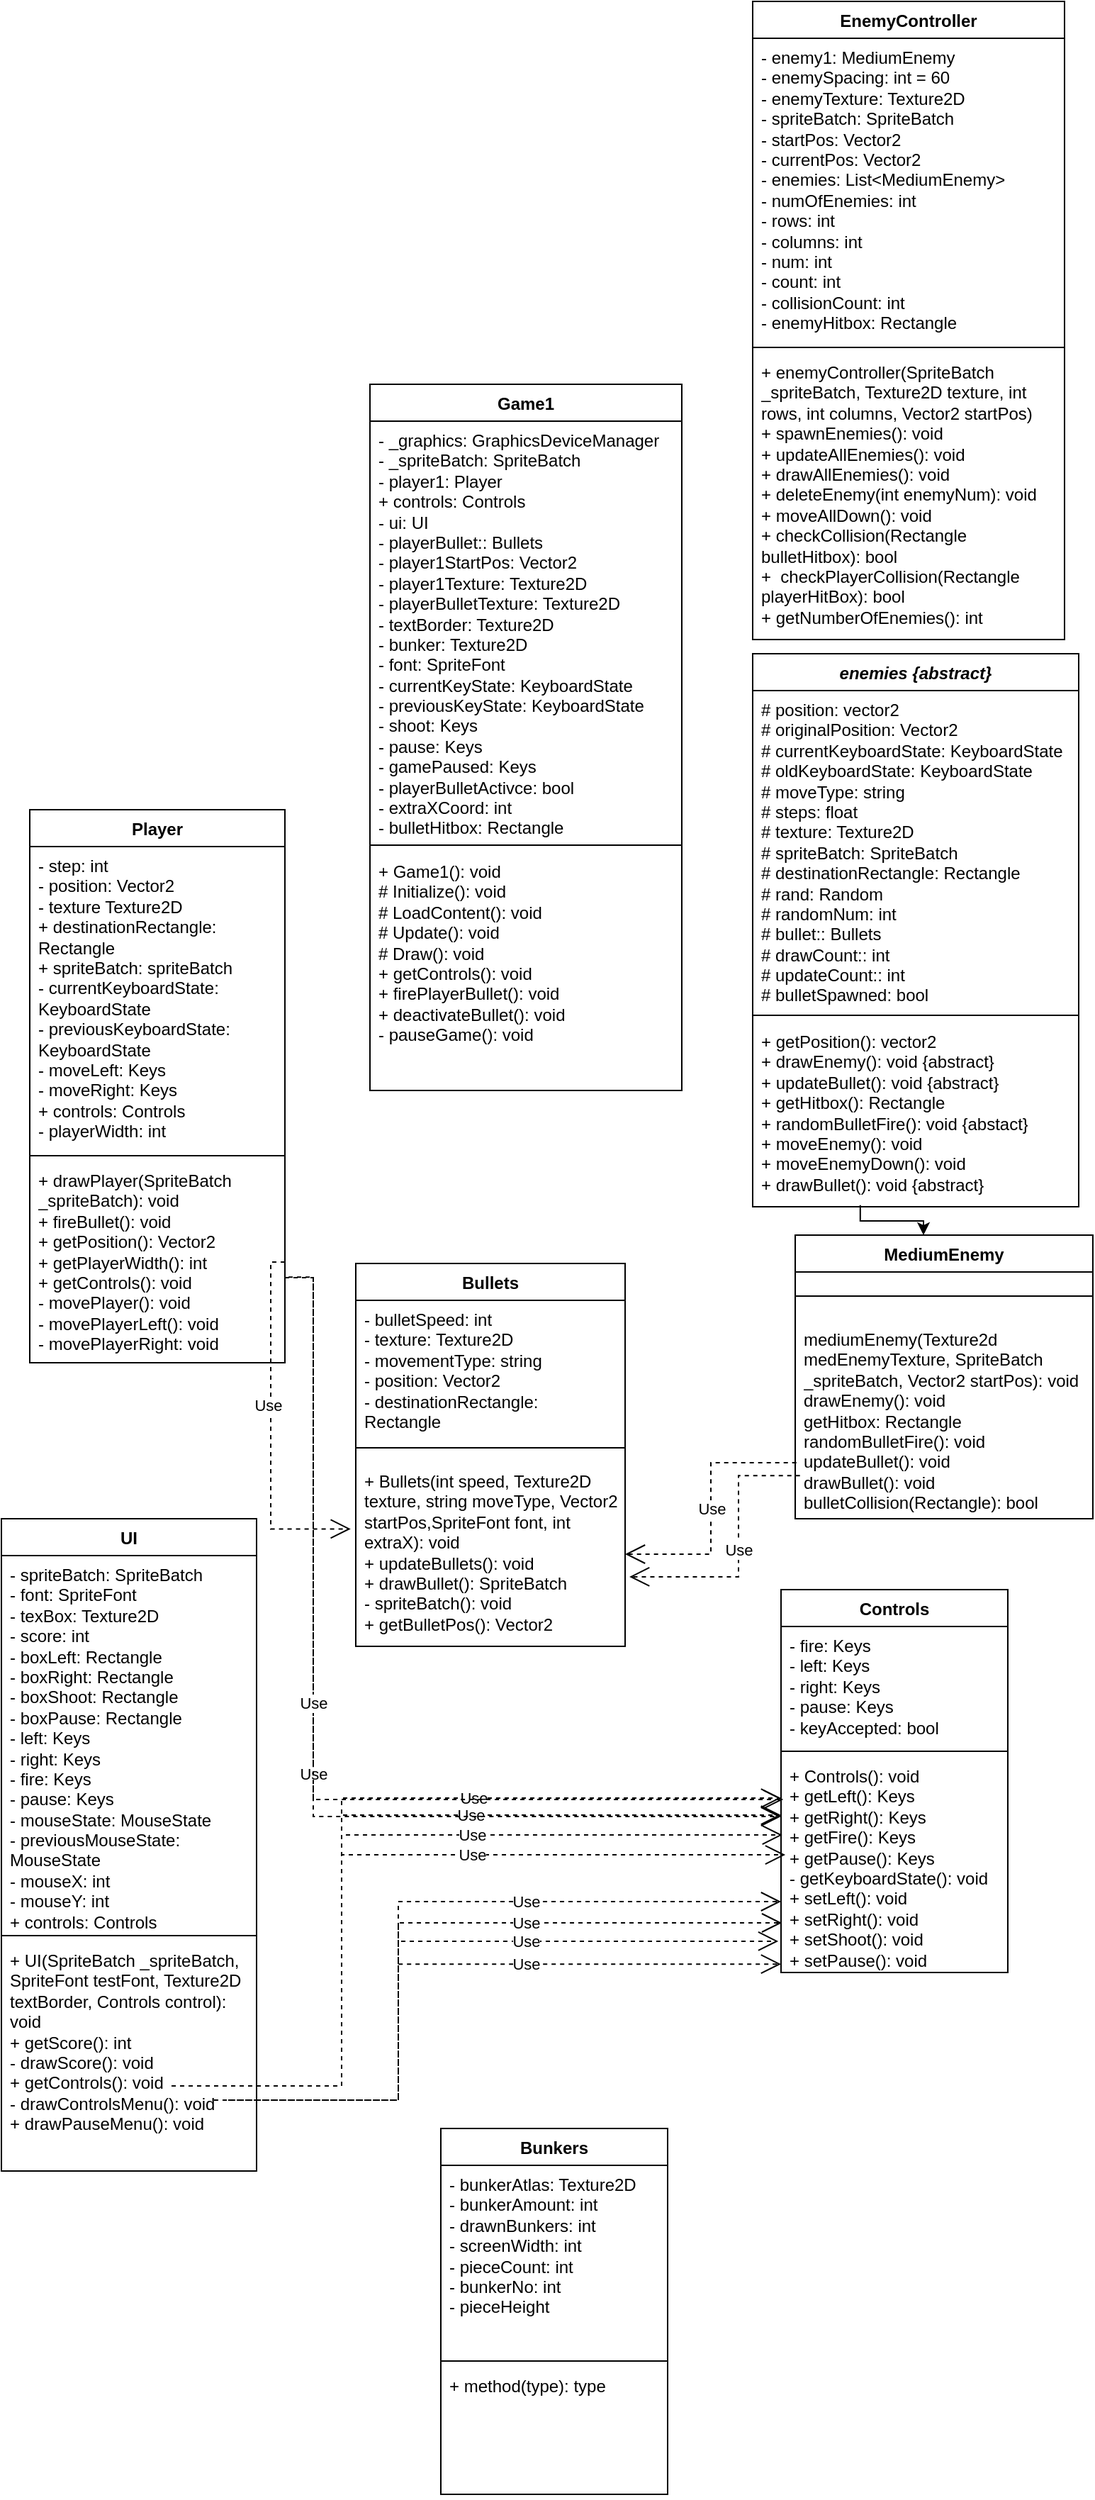 <mxfile version="24.8.4">
  <diagram name="Page-1" id="3UHZmM7Ke-vPty7Pjn6x">
    <mxGraphModel dx="862" dy="1491" grid="1" gridSize="10" guides="1" tooltips="1" connect="1" arrows="1" fold="1" page="1" pageScale="1" pageWidth="827" pageHeight="1169" math="0" shadow="0">
      <root>
        <mxCell id="0" />
        <mxCell id="1" parent="0" />
        <mxCell id="aG3-FBEn-xcIMeHSPdLN-6" value="" style="endArrow=classic;html=1;rounded=0;exitX=0.33;exitY=0.991;exitDx=0;exitDy=0;exitPerimeter=0;entryX=0.431;entryY=0;entryDx=0;entryDy=0;entryPerimeter=0;edgeStyle=orthogonalEdgeStyle;" parent="1" source="aG3-FBEn-xcIMeHSPdLN-17" target="aG3-FBEn-xcIMeHSPdLN-2" edge="1">
          <mxGeometry width="50" height="50" relative="1" as="geometry">
            <mxPoint x="530" y="270" as="sourcePoint" />
            <mxPoint x="570" y="200" as="targetPoint" />
            <Array as="points">
              <mxPoint x="626" y="280" />
              <mxPoint x="671" y="280" />
            </Array>
          </mxGeometry>
        </mxCell>
        <mxCell id="aG3-FBEn-xcIMeHSPdLN-2" value="MediumEnemy" style="swimlane;fontStyle=1;align=center;verticalAlign=top;childLayout=stackLayout;horizontal=1;startSize=26;horizontalStack=0;resizeParent=1;resizeParentMax=0;resizeLast=0;collapsible=1;marginBottom=0;whiteSpace=wrap;html=1;" parent="1" vertex="1">
          <mxGeometry x="580" y="290" width="210" height="200" as="geometry" />
        </mxCell>
        <mxCell id="aG3-FBEn-xcIMeHSPdLN-4" value="" style="line;strokeWidth=1;fillColor=none;align=left;verticalAlign=middle;spacingTop=-1;spacingLeft=3;spacingRight=3;rotatable=0;labelPosition=right;points=[];portConstraint=eastwest;strokeColor=inherit;" parent="aG3-FBEn-xcIMeHSPdLN-2" vertex="1">
          <mxGeometry y="26" width="210" height="34" as="geometry" />
        </mxCell>
        <mxCell id="aG3-FBEn-xcIMeHSPdLN-5" value="&lt;div&gt;mediumEnemy(Texture2d medEnemyTexture, SpriteBatch _spriteBatch, Vector2 startPos): void&lt;br&gt;&lt;/div&gt;&lt;div&gt;drawEnemy(): void&lt;/div&gt;&lt;div&gt;getHitbox: Rectangle&lt;/div&gt;&lt;div&gt;randomBulletFire(): void&lt;/div&gt;&lt;div&gt;updateBullet(): void&lt;/div&gt;&lt;div&gt;drawBullet(): void&lt;/div&gt;&lt;div&gt;bulletCollision(Rectangle): bool&lt;br&gt;&lt;/div&gt;" style="text;strokeColor=none;fillColor=none;align=left;verticalAlign=top;spacingLeft=4;spacingRight=4;overflow=hidden;rotatable=0;points=[[0,0.5],[1,0.5]];portConstraint=eastwest;whiteSpace=wrap;html=1;" parent="aG3-FBEn-xcIMeHSPdLN-2" vertex="1">
          <mxGeometry y="60" width="210" height="140" as="geometry" />
        </mxCell>
        <mxCell id="aG3-FBEn-xcIMeHSPdLN-14" value="&lt;i&gt;enemies {abstract}&lt;/i&gt;" style="swimlane;fontStyle=1;align=center;verticalAlign=top;childLayout=stackLayout;horizontal=1;startSize=26;horizontalStack=0;resizeParent=1;resizeParentMax=0;resizeLast=0;collapsible=1;marginBottom=0;whiteSpace=wrap;html=1;" parent="1" vertex="1">
          <mxGeometry x="550" y="-120" width="230" height="390" as="geometry" />
        </mxCell>
        <mxCell id="aG3-FBEn-xcIMeHSPdLN-15" value="&lt;div&gt;# position: vector2&lt;/div&gt;&lt;div&gt;# originalPosition: Vector2&lt;/div&gt;&lt;div&gt;# currentKeyboardState: KeyboardState&lt;br&gt;&lt;/div&gt;&lt;div&gt;# oldKeyboardState: KeyboardState&lt;/div&gt;&lt;div&gt;# moveType: string&lt;/div&gt;&lt;div&gt;# steps: float&lt;/div&gt;&lt;div&gt;# texture: Texture2D&lt;/div&gt;&lt;div&gt;# spriteBatch: SpriteBatch&lt;/div&gt;&lt;div&gt;# destinationRectangle: Rectangle&lt;/div&gt;&lt;div&gt;# rand: Random&lt;/div&gt;&lt;div&gt;# randomNum: int&lt;/div&gt;&lt;div&gt;# bullet:: Bullets&lt;/div&gt;&lt;div&gt;# drawCount:: int&lt;/div&gt;&lt;div&gt;# updateCount:: int&lt;/div&gt;&lt;div&gt;# bulletSpawned: bool&lt;br&gt;&lt;/div&gt;" style="text;strokeColor=none;fillColor=none;align=left;verticalAlign=top;spacingLeft=4;spacingRight=4;overflow=hidden;rotatable=0;points=[[0,0.5],[1,0.5]];portConstraint=eastwest;whiteSpace=wrap;html=1;" parent="aG3-FBEn-xcIMeHSPdLN-14" vertex="1">
          <mxGeometry y="26" width="230" height="224" as="geometry" />
        </mxCell>
        <mxCell id="aG3-FBEn-xcIMeHSPdLN-16" value="" style="line;strokeWidth=1;fillColor=none;align=left;verticalAlign=middle;spacingTop=-1;spacingLeft=3;spacingRight=3;rotatable=0;labelPosition=right;points=[];portConstraint=eastwest;strokeColor=inherit;" parent="aG3-FBEn-xcIMeHSPdLN-14" vertex="1">
          <mxGeometry y="250" width="230" height="10" as="geometry" />
        </mxCell>
        <mxCell id="aG3-FBEn-xcIMeHSPdLN-17" value="+ getPosition(): vector2&lt;div&gt;+ drawEnemy(): void {abstract}&lt;/div&gt;&lt;div&gt;+ updateBullet(): void {abstract}&lt;/div&gt;&lt;div&gt;+ getHitbox(): Rectangle&lt;/div&gt;&lt;div&gt;+ randomBulletFire(): void {abstact}&lt;br&gt;&lt;/div&gt;&lt;div&gt;+ moveEnemy(): void&lt;/div&gt;&lt;div&gt;+ moveEnemyDown(): void&lt;/div&gt;&lt;div&gt;+ drawBullet(): void {abstract}&lt;br&gt;&lt;/div&gt;" style="text;strokeColor=none;fillColor=none;align=left;verticalAlign=top;spacingLeft=4;spacingRight=4;overflow=hidden;rotatable=0;points=[[0,0.5],[1,0.5]];portConstraint=eastwest;whiteSpace=wrap;html=1;" parent="aG3-FBEn-xcIMeHSPdLN-14" vertex="1">
          <mxGeometry y="260" width="230" height="130" as="geometry" />
        </mxCell>
        <mxCell id="20v84tuSXwCvoqjZslGX-1" value="UI" style="swimlane;fontStyle=1;align=center;verticalAlign=top;childLayout=stackLayout;horizontal=1;startSize=26;horizontalStack=0;resizeParent=1;resizeParentMax=0;resizeLast=0;collapsible=1;marginBottom=0;whiteSpace=wrap;html=1;" parent="1" vertex="1">
          <mxGeometry x="20" y="490" width="180" height="460" as="geometry" />
        </mxCell>
        <mxCell id="20v84tuSXwCvoqjZslGX-2" value="&lt;div&gt;- spriteBatch: SpriteBatch&lt;/div&gt;&lt;div&gt;- font: SpriteFont&lt;br&gt;&lt;/div&gt;&lt;div&gt;- texBox: Texture2D&lt;br&gt;&lt;/div&gt;&lt;div&gt;- score: int&lt;/div&gt;&lt;div&gt;- boxLeft: Rectangle&lt;/div&gt;&lt;div&gt;- boxRight: Rectangle&lt;/div&gt;&lt;div&gt;- boxShoot: Rectangle&lt;/div&gt;&lt;div&gt;- boxPause: Rectangle&lt;/div&gt;&lt;div&gt;- left: Keys&lt;/div&gt;&lt;div&gt;- right: Keys&lt;/div&gt;&lt;div&gt;- fire: Keys&lt;/div&gt;&lt;div&gt;- pause: Keys&lt;/div&gt;&lt;div&gt;- mouseState: MouseState&lt;/div&gt;&lt;div&gt;- previousMouseState: MouseState&lt;/div&gt;&lt;div&gt;- mouseX: int&lt;/div&gt;&lt;div&gt;- mouseY: int&lt;/div&gt;&lt;div&gt;+ controls: Controls&lt;br&gt;&lt;/div&gt;" style="text;strokeColor=none;fillColor=none;align=left;verticalAlign=top;spacingLeft=4;spacingRight=4;overflow=hidden;rotatable=0;points=[[0,0.5],[1,0.5]];portConstraint=eastwest;whiteSpace=wrap;html=1;" parent="20v84tuSXwCvoqjZslGX-1" vertex="1">
          <mxGeometry y="26" width="180" height="264" as="geometry" />
        </mxCell>
        <mxCell id="20v84tuSXwCvoqjZslGX-3" value="" style="line;strokeWidth=1;fillColor=none;align=left;verticalAlign=middle;spacingTop=-1;spacingLeft=3;spacingRight=3;rotatable=0;labelPosition=right;points=[];portConstraint=eastwest;strokeColor=inherit;" parent="20v84tuSXwCvoqjZslGX-1" vertex="1">
          <mxGeometry y="290" width="180" height="8" as="geometry" />
        </mxCell>
        <mxCell id="20v84tuSXwCvoqjZslGX-4" value="&lt;div&gt;+ UI(SpriteBatch _spriteBatch, SpriteFont testFont, Texture2D textBorder, Controls control): void&lt;br&gt;&lt;/div&gt;&lt;div&gt;+ getScore(): int&lt;/div&gt;&lt;div&gt;- drawScore(): void&lt;br&gt;&lt;/div&gt;&lt;div&gt;+ getControls(): void&lt;/div&gt;&lt;div&gt;- drawControlsMenu(): void&lt;/div&gt;&lt;div&gt;+ drawPauseMenu(): void&lt;br&gt;&lt;/div&gt;" style="text;strokeColor=none;fillColor=none;align=left;verticalAlign=top;spacingLeft=4;spacingRight=4;overflow=hidden;rotatable=0;points=[[0,0.5],[1,0.5]];portConstraint=eastwest;whiteSpace=wrap;html=1;" parent="20v84tuSXwCvoqjZslGX-1" vertex="1">
          <mxGeometry y="298" width="180" height="162" as="geometry" />
        </mxCell>
        <mxCell id="zVuvv38M6NZ8cvIJo6XP-5" value="Use" style="endArrow=open;endSize=12;dashed=1;html=1;rounded=0;entryX=0;entryY=0.191;entryDx=0;entryDy=0;entryPerimeter=0;edgeStyle=orthogonalEdgeStyle;" parent="20v84tuSXwCvoqjZslGX-1" target="zVuvv38M6NZ8cvIJo6XP-4" edge="1">
          <mxGeometry x="0.315" width="160" relative="1" as="geometry">
            <mxPoint x="120" y="400" as="sourcePoint" />
            <mxPoint x="280" y="400" as="targetPoint" />
            <Array as="points">
              <mxPoint x="240" y="400" />
              <mxPoint x="240" y="197" />
            </Array>
            <mxPoint as="offset" />
          </mxGeometry>
        </mxCell>
        <mxCell id="zVuvv38M6NZ8cvIJo6XP-7" value="Use" style="endArrow=open;endSize=12;dashed=1;html=1;rounded=0;entryX=0.006;entryY=0.362;entryDx=0;entryDy=0;entryPerimeter=0;edgeStyle=orthogonalEdgeStyle;" parent="20v84tuSXwCvoqjZslGX-1" target="zVuvv38M6NZ8cvIJo6XP-4" edge="1">
          <mxGeometry x="0.282" width="160" relative="1" as="geometry">
            <mxPoint x="120" y="400" as="sourcePoint" />
            <mxPoint x="280" y="400" as="targetPoint" />
            <Array as="points">
              <mxPoint x="240" y="400" />
              <mxPoint x="240" y="223" />
            </Array>
            <mxPoint as="offset" />
          </mxGeometry>
        </mxCell>
        <mxCell id="zVuvv38M6NZ8cvIJo6XP-9" value="Use" style="endArrow=open;endSize=12;dashed=1;html=1;rounded=0;entryX=0.019;entryY=0.454;entryDx=0;entryDy=0;entryPerimeter=0;edgeStyle=orthogonalEdgeStyle;" parent="20v84tuSXwCvoqjZslGX-1" target="zVuvv38M6NZ8cvIJo6XP-4" edge="1">
          <mxGeometry x="0.26" width="160" relative="1" as="geometry">
            <mxPoint x="120" y="400" as="sourcePoint" />
            <mxPoint x="280" y="400" as="targetPoint" />
            <Array as="points">
              <mxPoint x="240" y="400" />
              <mxPoint x="240" y="237" />
            </Array>
            <mxPoint as="offset" />
          </mxGeometry>
        </mxCell>
        <mxCell id="jiuZyo9_bgGgw_j3xlU9-1" value="Player" style="swimlane;fontStyle=1;align=center;verticalAlign=top;childLayout=stackLayout;horizontal=1;startSize=26;horizontalStack=0;resizeParent=1;resizeParentMax=0;resizeLast=0;collapsible=1;marginBottom=0;whiteSpace=wrap;html=1;" parent="1" vertex="1">
          <mxGeometry x="40" y="-10" width="180" height="390" as="geometry" />
        </mxCell>
        <mxCell id="jiuZyo9_bgGgw_j3xlU9-2" value="&lt;div&gt;- step: int&lt;/div&gt;&lt;div&gt;- position: Vector2&lt;/div&gt;&lt;div&gt;- texture Texture2D&lt;/div&gt;&lt;div&gt;+ destinationRectangle: Rectangle&lt;/div&gt;&lt;div&gt;+ spriteBatch: spriteBatch&lt;/div&gt;&lt;div&gt;- currentKeyboardState: KeyboardState&lt;/div&gt;&lt;div&gt;- previousKeyboardState: KeyboardState&lt;/div&gt;&lt;div&gt;- moveLeft: Keys&lt;br&gt;&lt;/div&gt;&lt;div&gt;- moveRight: Keys&lt;/div&gt;&lt;div&gt;+ controls: Controls&lt;/div&gt;&lt;div&gt;- playerWidth: int&lt;br&gt;&lt;/div&gt;" style="text;strokeColor=none;fillColor=none;align=left;verticalAlign=top;spacingLeft=4;spacingRight=4;overflow=hidden;rotatable=0;points=[[0,0.5],[1,0.5]];portConstraint=eastwest;whiteSpace=wrap;html=1;" parent="jiuZyo9_bgGgw_j3xlU9-1" vertex="1">
          <mxGeometry y="26" width="180" height="214" as="geometry" />
        </mxCell>
        <mxCell id="jiuZyo9_bgGgw_j3xlU9-3" value="" style="line;strokeWidth=1;fillColor=none;align=left;verticalAlign=middle;spacingTop=-1;spacingLeft=3;spacingRight=3;rotatable=0;labelPosition=right;points=[];portConstraint=eastwest;strokeColor=inherit;" parent="jiuZyo9_bgGgw_j3xlU9-1" vertex="1">
          <mxGeometry y="240" width="180" height="8" as="geometry" />
        </mxCell>
        <mxCell id="jiuZyo9_bgGgw_j3xlU9-4" value="&lt;div&gt;+ drawPlayer(SpriteBatch _spriteBatch): void&lt;/div&gt;&lt;div&gt;+ fireBullet(): void&lt;/div&gt;&lt;div&gt;+ getPosition(): Vector2&lt;/div&gt;&lt;div&gt;+ getPlayerWidth(): int&lt;/div&gt;&lt;div&gt;+ getControls(): void&lt;/div&gt;&lt;div&gt;- movePlayer(): void&lt;/div&gt;&lt;div&gt;- movePlayerLeft(): void&lt;/div&gt;&lt;div&gt;- movePlayerRight: void&lt;br&gt;&lt;/div&gt;" style="text;strokeColor=none;fillColor=none;align=left;verticalAlign=top;spacingLeft=4;spacingRight=4;overflow=hidden;rotatable=0;points=[[0,0.5],[1,0.5]];portConstraint=eastwest;whiteSpace=wrap;html=1;" parent="jiuZyo9_bgGgw_j3xlU9-1" vertex="1">
          <mxGeometry y="248" width="180" height="142" as="geometry" />
        </mxCell>
        <mxCell id="jiuZyo9_bgGgw_j3xlU9-5" value="Bullets" style="swimlane;fontStyle=1;align=center;verticalAlign=top;childLayout=stackLayout;horizontal=1;startSize=26;horizontalStack=0;resizeParent=1;resizeParentMax=0;resizeLast=0;collapsible=1;marginBottom=0;whiteSpace=wrap;html=1;" parent="1" vertex="1">
          <mxGeometry x="270" y="310" width="190" height="270" as="geometry" />
        </mxCell>
        <mxCell id="jiuZyo9_bgGgw_j3xlU9-6" value="&lt;div&gt;- bulletSpeed: int&lt;/div&gt;&lt;div&gt;- texture: Texture2D&lt;/div&gt;&lt;div&gt;- movementType: string&lt;/div&gt;&lt;div&gt;- position: Vector2&lt;/div&gt;&lt;div&gt;- destinationRectangle: Rectangle&lt;br&gt;&lt;/div&gt;" style="text;strokeColor=none;fillColor=none;align=left;verticalAlign=top;spacingLeft=4;spacingRight=4;overflow=hidden;rotatable=0;points=[[0,0.5],[1,0.5]];portConstraint=eastwest;whiteSpace=wrap;html=1;" parent="jiuZyo9_bgGgw_j3xlU9-5" vertex="1">
          <mxGeometry y="26" width="190" height="94" as="geometry" />
        </mxCell>
        <mxCell id="jiuZyo9_bgGgw_j3xlU9-7" value="" style="line;strokeWidth=1;fillColor=none;align=left;verticalAlign=middle;spacingTop=-1;spacingLeft=3;spacingRight=3;rotatable=0;labelPosition=right;points=[];portConstraint=eastwest;strokeColor=inherit;" parent="jiuZyo9_bgGgw_j3xlU9-5" vertex="1">
          <mxGeometry y="120" width="190" height="20" as="geometry" />
        </mxCell>
        <mxCell id="jiuZyo9_bgGgw_j3xlU9-8" value="&lt;div&gt;+ Bullets(int speed, Texture2D texture, string moveType, Vector2 startPos,SpriteFont font, int extraX): void&lt;/div&gt;&lt;div&gt;+ updateBullets(): void&lt;br&gt;&lt;/div&gt;&lt;div&gt;+ drawBullet(): SpriteBatch&amp;nbsp;&lt;/div&gt;&lt;div&gt;- spriteBatch(): void&lt;/div&gt;&lt;div&gt;+ getBulletPos(): Vector2&lt;br&gt;&lt;/div&gt;" style="text;strokeColor=none;fillColor=none;align=left;verticalAlign=top;spacingLeft=4;spacingRight=4;overflow=hidden;rotatable=0;points=[[0,0.5],[1,0.5]];portConstraint=eastwest;whiteSpace=wrap;html=1;" parent="jiuZyo9_bgGgw_j3xlU9-5" vertex="1">
          <mxGeometry y="140" width="190" height="130" as="geometry" />
        </mxCell>
        <mxCell id="jiuZyo9_bgGgw_j3xlU9-9" value="Use" style="endArrow=open;endSize=12;dashed=1;html=1;rounded=0;exitX=1;exitY=0.5;exitDx=0;exitDy=0;flowAnimation=0;shadow=0;jumpStyle=none;edgeStyle=elbowEdgeStyle;entryX=-0.019;entryY=0.363;entryDx=0;entryDy=0;entryPerimeter=0;" parent="1" source="jiuZyo9_bgGgw_j3xlU9-4" target="jiuZyo9_bgGgw_j3xlU9-8" edge="1">
          <mxGeometry x="-0.133" y="-2" width="160" relative="1" as="geometry">
            <mxPoint x="230" y="160" as="sourcePoint" />
            <mxPoint x="260" y="400" as="targetPoint" />
            <Array as="points">
              <mxPoint x="210" y="280" />
            </Array>
            <mxPoint as="offset" />
          </mxGeometry>
        </mxCell>
        <mxCell id="zVuvv38M6NZ8cvIJo6XP-1" value="Controls" style="swimlane;fontStyle=1;align=center;verticalAlign=top;childLayout=stackLayout;horizontal=1;startSize=26;horizontalStack=0;resizeParent=1;resizeParentMax=0;resizeLast=0;collapsible=1;marginBottom=0;whiteSpace=wrap;html=1;" parent="1" vertex="1">
          <mxGeometry x="570" y="540" width="160" height="270" as="geometry" />
        </mxCell>
        <mxCell id="zVuvv38M6NZ8cvIJo6XP-2" value="&lt;div&gt;- fire: Keys&lt;/div&gt;&lt;div&gt;- left: Keys&lt;/div&gt;&lt;div&gt;- right: Keys&lt;/div&gt;&lt;div&gt;- pause: Keys&lt;/div&gt;&lt;div&gt;- keyAccepted: bool&lt;br&gt;&lt;/div&gt;" style="text;strokeColor=none;fillColor=none;align=left;verticalAlign=top;spacingLeft=4;spacingRight=4;overflow=hidden;rotatable=0;points=[[0,0.5],[1,0.5]];portConstraint=eastwest;whiteSpace=wrap;html=1;" parent="zVuvv38M6NZ8cvIJo6XP-1" vertex="1">
          <mxGeometry y="26" width="160" height="84" as="geometry" />
        </mxCell>
        <mxCell id="zVuvv38M6NZ8cvIJo6XP-3" value="" style="line;strokeWidth=1;fillColor=none;align=left;verticalAlign=middle;spacingTop=-1;spacingLeft=3;spacingRight=3;rotatable=0;labelPosition=right;points=[];portConstraint=eastwest;strokeColor=inherit;" parent="zVuvv38M6NZ8cvIJo6XP-1" vertex="1">
          <mxGeometry y="110" width="160" height="8" as="geometry" />
        </mxCell>
        <mxCell id="zVuvv38M6NZ8cvIJo6XP-4" value="&lt;div&gt;+ Controls(): void&lt;/div&gt;&lt;div&gt;+ getLeft(): Keys&lt;/div&gt;&lt;div&gt;+ getRight(): Keys&lt;/div&gt;&lt;div&gt;+ getFire(): Keys&lt;/div&gt;&lt;div&gt;+ getPause(): Keys&lt;/div&gt;&lt;div&gt;- getKeyboardState(): void&lt;/div&gt;&lt;div&gt;+ setLeft(): void&lt;/div&gt;&lt;div&gt;+ setRight(): void&lt;/div&gt;&lt;div&gt;+ setShoot(): void&lt;/div&gt;&lt;div&gt;+ setPause(): void&lt;br&gt;&lt;/div&gt;" style="text;strokeColor=none;fillColor=none;align=left;verticalAlign=top;spacingLeft=4;spacingRight=4;overflow=hidden;rotatable=0;points=[[0,0.5],[1,0.5]];portConstraint=eastwest;whiteSpace=wrap;html=1;" parent="zVuvv38M6NZ8cvIJo6XP-1" vertex="1">
          <mxGeometry y="118" width="160" height="152" as="geometry" />
        </mxCell>
        <mxCell id="zVuvv38M6NZ8cvIJo6XP-6" value="Use" style="endArrow=open;endSize=12;dashed=1;html=1;rounded=0;entryX=0;entryY=0.27;entryDx=0;entryDy=0;entryPerimeter=0;edgeStyle=orthogonalEdgeStyle;" parent="1" target="zVuvv38M6NZ8cvIJo6XP-4" edge="1">
          <mxGeometry x="0.127" width="160" relative="1" as="geometry">
            <mxPoint x="260" y="890" as="sourcePoint" />
            <mxPoint x="450" y="860" as="targetPoint" />
            <Array as="points">
              <mxPoint x="260" y="699" />
            </Array>
            <mxPoint as="offset" />
          </mxGeometry>
        </mxCell>
        <mxCell id="zVuvv38M6NZ8cvIJo6XP-10" value="Use" style="endArrow=open;endSize=12;dashed=1;html=1;rounded=0;edgeStyle=orthogonalEdgeStyle;" parent="1" edge="1">
          <mxGeometry x="0.333" width="160" relative="1" as="geometry">
            <mxPoint x="170" y="900" as="sourcePoint" />
            <mxPoint x="570" y="760" as="targetPoint" />
            <Array as="points">
              <mxPoint x="180" y="900" />
              <mxPoint x="300" y="900" />
              <mxPoint x="300" y="760" />
            </Array>
            <mxPoint as="offset" />
          </mxGeometry>
        </mxCell>
        <mxCell id="zVuvv38M6NZ8cvIJo6XP-11" value="Use" style="endArrow=open;endSize=12;dashed=1;html=1;rounded=0;entryX=-0.012;entryY=0.855;entryDx=0;entryDy=0;entryPerimeter=0;edgeStyle=orthogonalEdgeStyle;" parent="1" target="zVuvv38M6NZ8cvIJo6XP-4" edge="1">
          <mxGeometry x="0.288" width="160" relative="1" as="geometry">
            <mxPoint x="180" y="900" as="sourcePoint" />
            <mxPoint x="591" y="723" as="targetPoint" />
            <Array as="points">
              <mxPoint x="300" y="900" />
              <mxPoint x="300" y="788" />
            </Array>
            <mxPoint as="offset" />
          </mxGeometry>
        </mxCell>
        <mxCell id="zVuvv38M6NZ8cvIJo6XP-12" value="Use" style="endArrow=open;endSize=12;dashed=1;html=1;rounded=0;entryX=0;entryY=0.961;entryDx=0;entryDy=0;entryPerimeter=0;edgeStyle=orthogonalEdgeStyle;" parent="1" target="zVuvv38M6NZ8cvIJo6XP-4" edge="1">
          <mxGeometry x="0.258" width="160" relative="1" as="geometry">
            <mxPoint x="180" y="900" as="sourcePoint" />
            <mxPoint x="593" y="737" as="targetPoint" />
            <Array as="points">
              <mxPoint x="300" y="900" />
              <mxPoint x="300" y="804" />
            </Array>
            <mxPoint as="offset" />
          </mxGeometry>
        </mxCell>
        <mxCell id="zVuvv38M6NZ8cvIJo6XP-13" value="Use" style="endArrow=open;endSize=12;dashed=1;html=1;rounded=0;edgeStyle=orthogonalEdgeStyle;entryX=0.004;entryY=0.767;entryDx=0;entryDy=0;entryPerimeter=0;" parent="1" target="zVuvv38M6NZ8cvIJo6XP-4" edge="1">
          <mxGeometry x="0.086" width="160" relative="1" as="geometry">
            <mxPoint x="300" y="900" as="sourcePoint" />
            <mxPoint x="550" y="770" as="targetPoint" />
            <Array as="points">
              <mxPoint x="300" y="775" />
              <mxPoint x="571" y="775" />
            </Array>
            <mxPoint as="offset" />
          </mxGeometry>
        </mxCell>
        <mxCell id="zVuvv38M6NZ8cvIJo6XP-14" value="Game1" style="swimlane;fontStyle=1;align=center;verticalAlign=top;childLayout=stackLayout;horizontal=1;startSize=26;horizontalStack=0;resizeParent=1;resizeParentMax=0;resizeLast=0;collapsible=1;marginBottom=0;whiteSpace=wrap;html=1;" parent="1" vertex="1">
          <mxGeometry x="280" y="-310" width="220" height="498" as="geometry" />
        </mxCell>
        <mxCell id="zVuvv38M6NZ8cvIJo6XP-15" value="&lt;div&gt;- _graphics: GraphicsDeviceManager&lt;/div&gt;&lt;div&gt;- _spriteBatch: SpriteBatch&lt;/div&gt;&lt;div&gt;- player1: Player&lt;/div&gt;&lt;div&gt;+ controls: Controls&lt;/div&gt;&lt;div&gt;- ui: UI&lt;/div&gt;&lt;div&gt;- playerBullet:: Bullets&lt;br&gt;&lt;/div&gt;&lt;div&gt;- player1StartPos: Vector2&lt;/div&gt;&lt;div&gt;- player1Texture: Texture2D&lt;/div&gt;&lt;div&gt;- playerBulletTexture: Texture2D&lt;/div&gt;&lt;div&gt;- textBorder: Texture2D&lt;/div&gt;&lt;div&gt;- bunker: Texture2D&lt;/div&gt;&lt;div&gt;- font: SpriteFont&lt;/div&gt;&lt;div&gt;- currentKeyState: KeyboardState&lt;/div&gt;&lt;div&gt;- previousKeyState: KeyboardState&lt;/div&gt;&lt;div&gt;- shoot: Keys&lt;/div&gt;&lt;div&gt;- pause: Keys&lt;/div&gt;&lt;div&gt;- gamePaused: Keys&lt;/div&gt;&lt;div&gt;- playerBulletActivce: bool&lt;br&gt;&lt;/div&gt;&lt;div&gt;- extraXCoord: int&lt;/div&gt;&lt;div&gt;- bulletHitbox: Rectangle&lt;br&gt;&lt;/div&gt;" style="text;strokeColor=none;fillColor=none;align=left;verticalAlign=top;spacingLeft=4;spacingRight=4;overflow=hidden;rotatable=0;points=[[0,0.5],[1,0.5]];portConstraint=eastwest;whiteSpace=wrap;html=1;" parent="zVuvv38M6NZ8cvIJo6XP-14" vertex="1">
          <mxGeometry y="26" width="220" height="294" as="geometry" />
        </mxCell>
        <mxCell id="zVuvv38M6NZ8cvIJo6XP-16" value="" style="line;strokeWidth=1;fillColor=none;align=left;verticalAlign=middle;spacingTop=-1;spacingLeft=3;spacingRight=3;rotatable=0;labelPosition=right;points=[];portConstraint=eastwest;strokeColor=inherit;" parent="zVuvv38M6NZ8cvIJo6XP-14" vertex="1">
          <mxGeometry y="320" width="220" height="10" as="geometry" />
        </mxCell>
        <mxCell id="zVuvv38M6NZ8cvIJo6XP-17" value="&lt;div&gt;+ Game1(): void&lt;/div&gt;&lt;div&gt;# Initialize(): void&lt;/div&gt;&lt;div&gt;# LoadContent(): void&lt;/div&gt;&lt;div&gt;# Update(): void&lt;/div&gt;&lt;div&gt;# Draw(): void&lt;/div&gt;&lt;div&gt;+ getControls(): void&lt;/div&gt;&lt;div&gt;+ firePlayerBullet(): void&lt;/div&gt;&lt;div&gt;+ deactivateBullet(): void&lt;/div&gt;&lt;div&gt;- pauseGame(): void&lt;br&gt;&lt;/div&gt;" style="text;strokeColor=none;fillColor=none;align=left;verticalAlign=top;spacingLeft=4;spacingRight=4;overflow=hidden;rotatable=0;points=[[0,0.5],[1,0.5]];portConstraint=eastwest;whiteSpace=wrap;html=1;" parent="zVuvv38M6NZ8cvIJo6XP-14" vertex="1">
          <mxGeometry y="330" width="220" height="168" as="geometry" />
        </mxCell>
        <mxCell id="KnBbW-XQcQAkbaDbdpeg-1" value="EnemyController" style="swimlane;fontStyle=1;align=center;verticalAlign=top;childLayout=stackLayout;horizontal=1;startSize=26;horizontalStack=0;resizeParent=1;resizeParentMax=0;resizeLast=0;collapsible=1;marginBottom=0;whiteSpace=wrap;html=1;" parent="1" vertex="1">
          <mxGeometry x="550" y="-580" width="220" height="450" as="geometry" />
        </mxCell>
        <mxCell id="KnBbW-XQcQAkbaDbdpeg-2" value="&lt;div&gt;- enemy1: MediumEnemy&lt;/div&gt;&lt;div&gt;- enemySpacing: int = 60&lt;/div&gt;&lt;div&gt;- enemyTexture: Texture2D&lt;/div&gt;&lt;div&gt;- spriteBatch: SpriteBatch&lt;/div&gt;&lt;div&gt;- startPos: Vector2&lt;br&gt;- currentPos: Vector2&lt;/div&gt;&lt;div&gt;- enemies: List&amp;lt;MediumEnemy&amp;gt;&lt;br&gt;&lt;/div&gt;&lt;div&gt;- numOfEnemies: int&lt;/div&gt;&lt;div&gt;- rows: int&lt;/div&gt;&lt;div&gt;- columns: int&lt;/div&gt;&lt;div&gt;- num: int&lt;/div&gt;&lt;div&gt;- count: int&lt;/div&gt;&lt;div&gt;- collisionCount: int&lt;/div&gt;&lt;div&gt;- enemyHitbox: Rectangle&lt;br&gt;&lt;/div&gt;" style="text;strokeColor=none;fillColor=none;align=left;verticalAlign=top;spacingLeft=4;spacingRight=4;overflow=hidden;rotatable=0;points=[[0,0.5],[1,0.5]];portConstraint=eastwest;whiteSpace=wrap;html=1;" parent="KnBbW-XQcQAkbaDbdpeg-1" vertex="1">
          <mxGeometry y="26" width="220" height="214" as="geometry" />
        </mxCell>
        <mxCell id="KnBbW-XQcQAkbaDbdpeg-3" value="" style="line;strokeWidth=1;fillColor=none;align=left;verticalAlign=middle;spacingTop=-1;spacingLeft=3;spacingRight=3;rotatable=0;labelPosition=right;points=[];portConstraint=eastwest;strokeColor=inherit;" parent="KnBbW-XQcQAkbaDbdpeg-1" vertex="1">
          <mxGeometry y="240" width="220" height="8" as="geometry" />
        </mxCell>
        <mxCell id="KnBbW-XQcQAkbaDbdpeg-4" value="&lt;div&gt;+ enemyController(SpriteBatch _spriteBatch, Texture2D texture, int rows, int columns, Vector2 startPos)&lt;br&gt;&lt;/div&gt;&lt;div&gt;+ spawnEnemies(): void&lt;/div&gt;&lt;div&gt;+ updateAllEnemies(): void&lt;/div&gt;&lt;div&gt;+ drawAllEnemies(): void&lt;/div&gt;&lt;div&gt;+ deleteEnemy(int enemyNum): void&lt;/div&gt;&lt;div&gt;+ moveAllDown(): void&lt;/div&gt;&lt;div&gt;+ checkCollision(Rectangle bulletHitbox): bool&lt;/div&gt;&lt;div&gt;+&amp;nbsp; checkPlayerCollision(Rectangle playerHitBox): bool&lt;/div&gt;&lt;div&gt;+ getNumberOfEnemies(): int&lt;br&gt;&lt;/div&gt;" style="text;strokeColor=none;fillColor=none;align=left;verticalAlign=top;spacingLeft=4;spacingRight=4;overflow=hidden;rotatable=0;points=[[0,0.5],[1,0.5]];portConstraint=eastwest;whiteSpace=wrap;html=1;" parent="KnBbW-XQcQAkbaDbdpeg-1" vertex="1">
          <mxGeometry y="248" width="220" height="202" as="geometry" />
        </mxCell>
        <mxCell id="5BH8o_kkutnEgFqgaCR1-5" value="Use" style="endArrow=open;endSize=12;dashed=1;html=1;rounded=0;edgeStyle=elbowEdgeStyle;exitX=0.004;exitY=0.718;exitDx=0;exitDy=0;exitPerimeter=0;" parent="1" source="aG3-FBEn-xcIMeHSPdLN-5" target="jiuZyo9_bgGgw_j3xlU9-8" edge="1">
          <mxGeometry width="160" relative="1" as="geometry">
            <mxPoint x="577" y="452" as="sourcePoint" />
            <mxPoint x="660" y="470" as="targetPoint" />
          </mxGeometry>
        </mxCell>
        <mxCell id="5BH8o_kkutnEgFqgaCR1-6" value="Use" style="endArrow=open;endSize=12;dashed=1;html=1;rounded=0;edgeStyle=elbowEdgeStyle;entryX=1.016;entryY=0.623;entryDx=0;entryDy=0;entryPerimeter=0;exitX=0.016;exitY=0.783;exitDx=0;exitDy=0;exitPerimeter=0;" parent="1" source="aG3-FBEn-xcIMeHSPdLN-5" target="jiuZyo9_bgGgw_j3xlU9-8" edge="1">
          <mxGeometry width="160" relative="1" as="geometry">
            <mxPoint x="580" y="470" as="sourcePoint" />
            <mxPoint x="480.0" y="524.1" as="targetPoint" />
            <Array as="points">
              <mxPoint x="540" y="500" />
            </Array>
          </mxGeometry>
        </mxCell>
        <mxCell id="5BH8o_kkutnEgFqgaCR1-7" value="Use" style="endArrow=open;endSize=12;dashed=1;html=1;rounded=0;edgeStyle=elbowEdgeStyle;entryX=0.01;entryY=0.197;entryDx=0;entryDy=0;entryPerimeter=0;" parent="1" target="zVuvv38M6NZ8cvIJo6XP-4" edge="1">
          <mxGeometry x="0.028" width="160" relative="1" as="geometry">
            <mxPoint x="220" y="320" as="sourcePoint" />
            <mxPoint x="380" y="320" as="targetPoint" />
            <Array as="points">
              <mxPoint x="240" y="520" />
            </Array>
            <mxPoint as="offset" />
          </mxGeometry>
        </mxCell>
        <mxCell id="5BH8o_kkutnEgFqgaCR1-8" value="Use" style="endArrow=open;endSize=12;dashed=1;html=1;rounded=0;strokeColor=default;align=center;verticalAlign=middle;fontFamily=Helvetica;fontSize=11;fontColor=default;labelBackgroundColor=default;edgeStyle=elbowEdgeStyle;exitX=1.014;exitY=0.575;exitDx=0;exitDy=0;exitPerimeter=0;" parent="1" source="jiuZyo9_bgGgw_j3xlU9-4" edge="1">
          <mxGeometry x="-0.127" width="160" relative="1" as="geometry">
            <mxPoint x="220" y="540" as="sourcePoint" />
            <mxPoint x="570" y="700" as="targetPoint" />
            <Array as="points">
              <mxPoint x="240" y="500" />
            </Array>
            <mxPoint as="offset" />
          </mxGeometry>
        </mxCell>
        <mxCell id="8StJN7pdr9cmdMrdTC9F-1" value="&lt;div&gt;Bunkers&lt;/div&gt;" style="swimlane;fontStyle=1;align=center;verticalAlign=top;childLayout=stackLayout;horizontal=1;startSize=26;horizontalStack=0;resizeParent=1;resizeParentMax=0;resizeLast=0;collapsible=1;marginBottom=0;whiteSpace=wrap;html=1;" vertex="1" parent="1">
          <mxGeometry x="330" y="920" width="160" height="258" as="geometry" />
        </mxCell>
        <mxCell id="8StJN7pdr9cmdMrdTC9F-2" value="&lt;div&gt;- bunkerAtlas: Texture2D&lt;/div&gt;&lt;div&gt;- bunkerAmount: int&lt;/div&gt;&lt;div&gt;- drawnBunkers: int&lt;/div&gt;&lt;div&gt;- screenWidth: int&lt;/div&gt;&lt;div&gt;- pieceCount: int&lt;/div&gt;&lt;div&gt;- bunkerNo: int&lt;/div&gt;&lt;div&gt;- pieceHeight&lt;br&gt;&lt;/div&gt;&lt;div&gt;&lt;br&gt;&lt;/div&gt;&lt;div&gt;&lt;br&gt;&lt;/div&gt;&lt;div&gt;&lt;br&gt;&lt;/div&gt;" style="text;strokeColor=none;fillColor=none;align=left;verticalAlign=top;spacingLeft=4;spacingRight=4;overflow=hidden;rotatable=0;points=[[0,0.5],[1,0.5]];portConstraint=eastwest;whiteSpace=wrap;html=1;" vertex="1" parent="8StJN7pdr9cmdMrdTC9F-1">
          <mxGeometry y="26" width="160" height="134" as="geometry" />
        </mxCell>
        <mxCell id="8StJN7pdr9cmdMrdTC9F-3" value="" style="line;strokeWidth=1;fillColor=none;align=left;verticalAlign=middle;spacingTop=-1;spacingLeft=3;spacingRight=3;rotatable=0;labelPosition=right;points=[];portConstraint=eastwest;strokeColor=inherit;" vertex="1" parent="8StJN7pdr9cmdMrdTC9F-1">
          <mxGeometry y="160" width="160" height="8" as="geometry" />
        </mxCell>
        <mxCell id="8StJN7pdr9cmdMrdTC9F-4" value="+ method(type): type" style="text;strokeColor=none;fillColor=none;align=left;verticalAlign=top;spacingLeft=4;spacingRight=4;overflow=hidden;rotatable=0;points=[[0,0.5],[1,0.5]];portConstraint=eastwest;whiteSpace=wrap;html=1;" vertex="1" parent="8StJN7pdr9cmdMrdTC9F-1">
          <mxGeometry y="168" width="160" height="90" as="geometry" />
        </mxCell>
      </root>
    </mxGraphModel>
  </diagram>
</mxfile>
